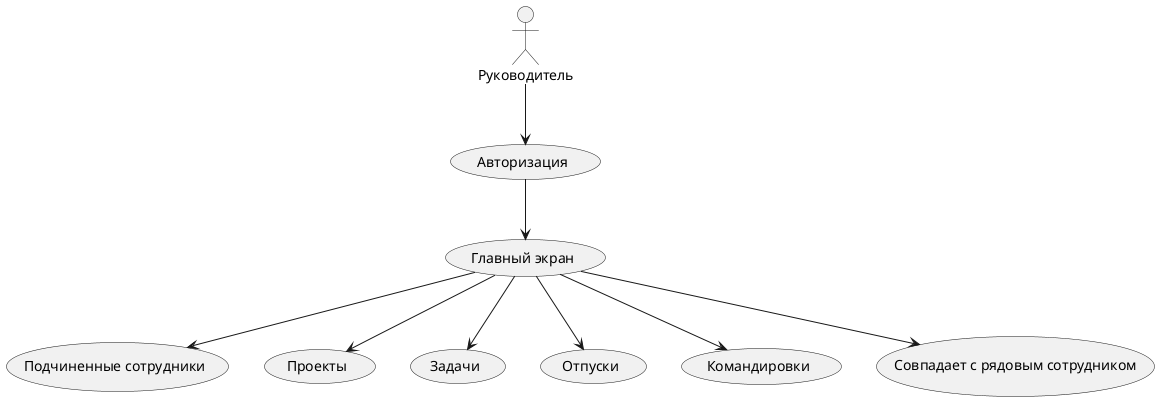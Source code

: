 @startuml


actor "Руководитель" as Manager

Manager --> (Авторизация)
(Авторизация) --> (Главный экран)

(Главный экран) --> (Подчиненные сотрудники)
(Главный экран) --> (Проекты)
(Главный экран) --> (Задачи)
(Главный экран) --> (Отпуски)
(Главный экран) --> (Командировки)
(Главный экран) --> (Совпадает с рядовым сотрудником)